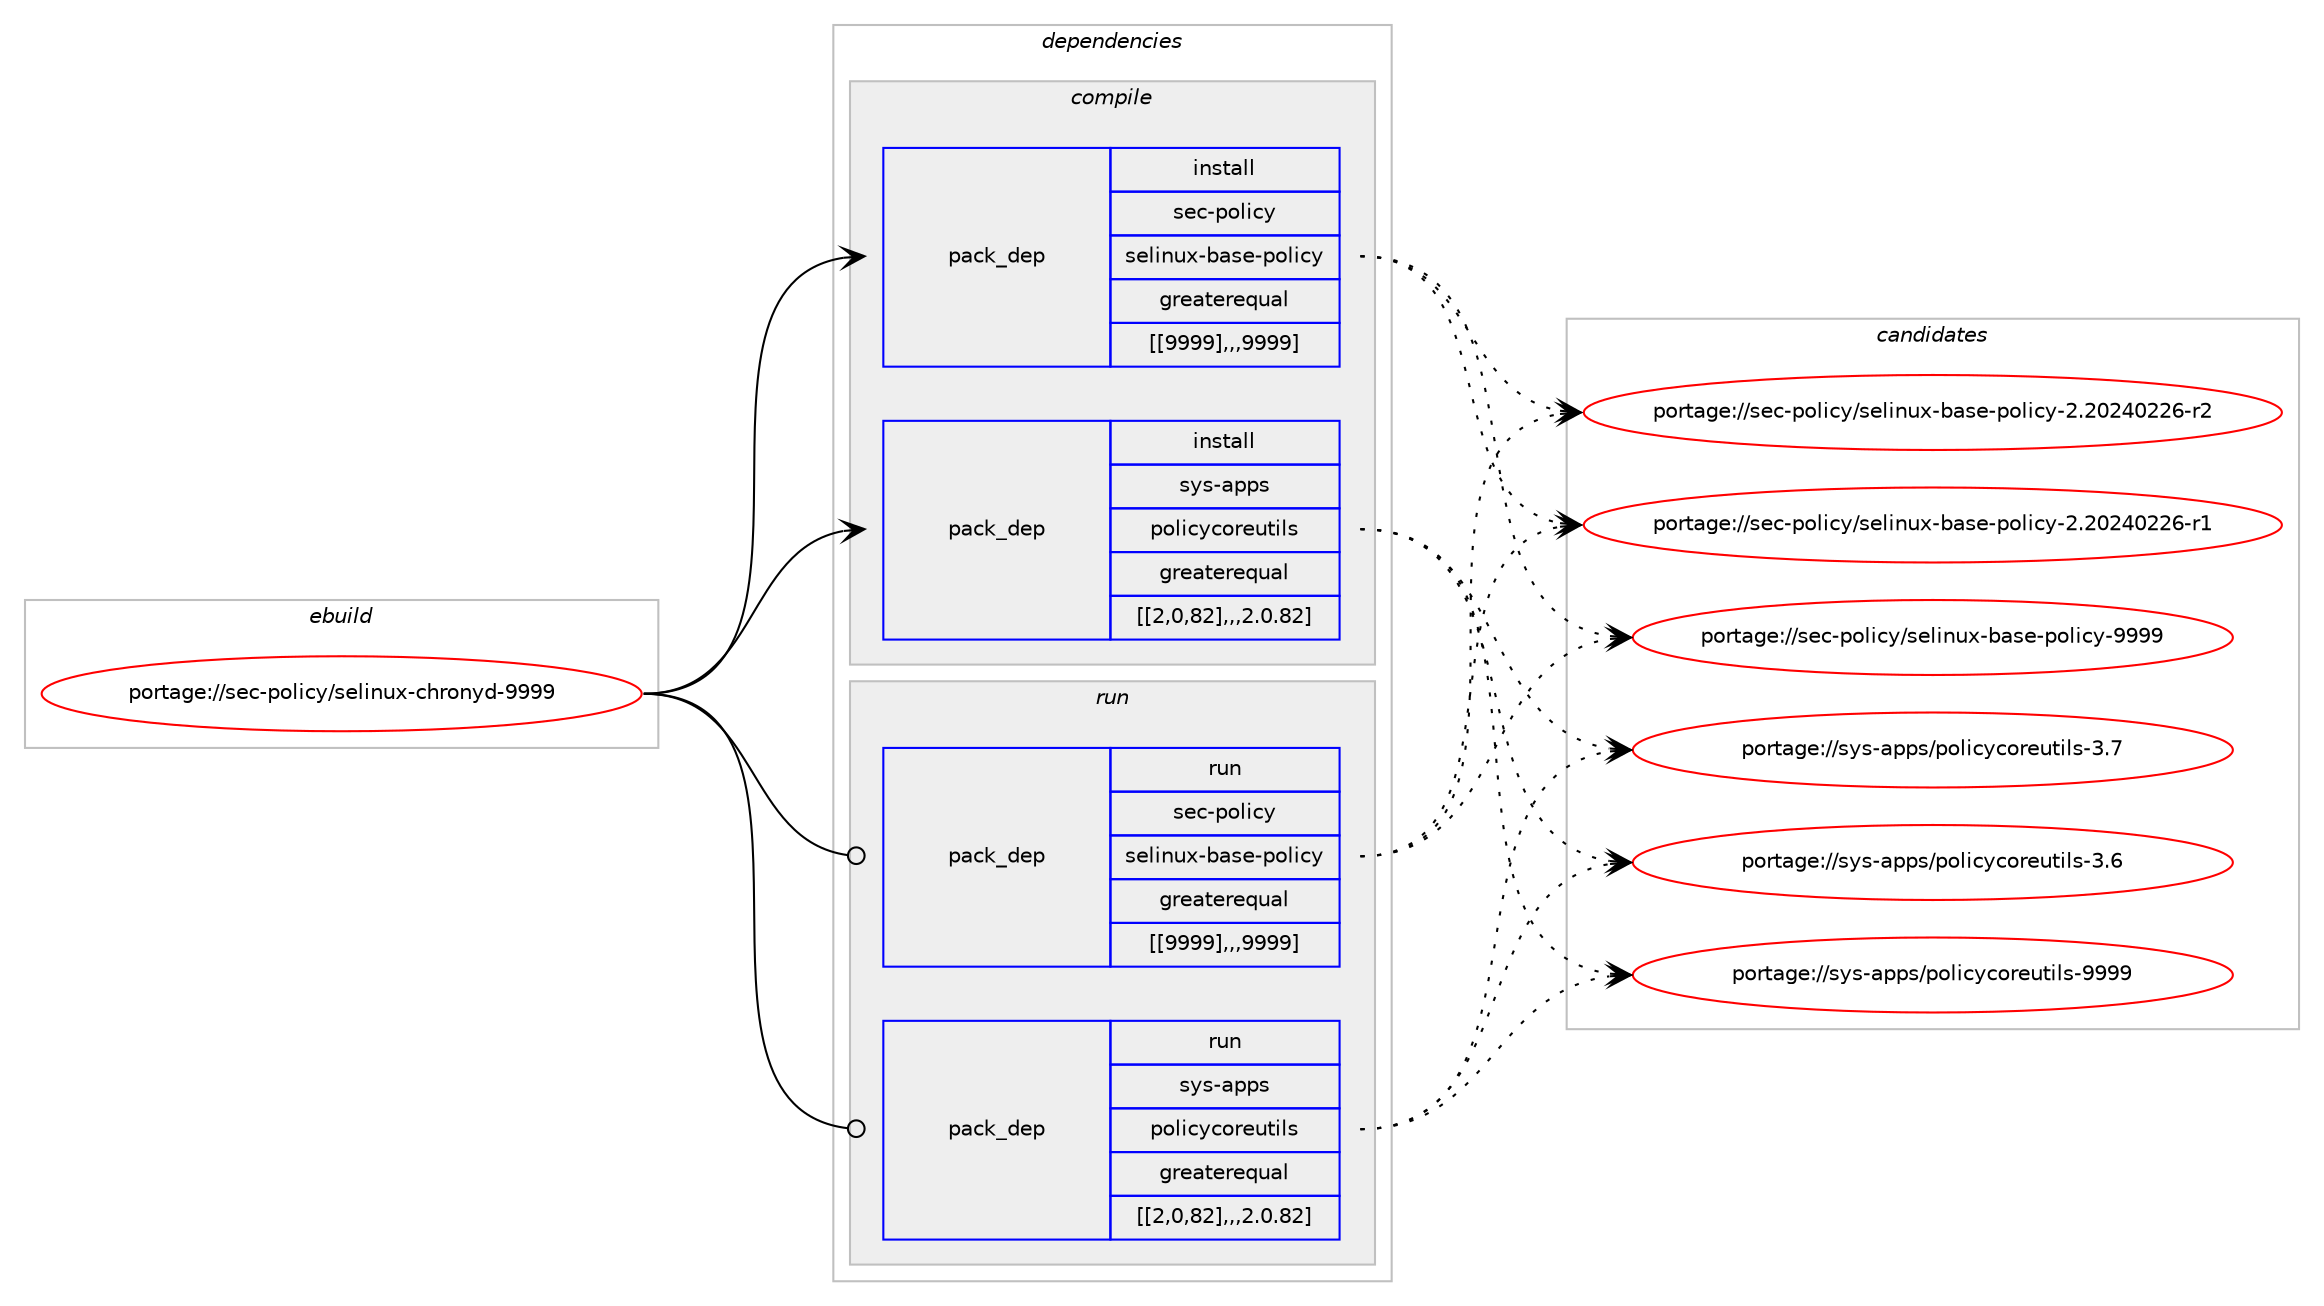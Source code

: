digraph prolog {

# *************
# Graph options
# *************

newrank=true;
concentrate=true;
compound=true;
graph [rankdir=LR,fontname=Helvetica,fontsize=10,ranksep=1.5];#, ranksep=2.5, nodesep=0.2];
edge  [arrowhead=vee];
node  [fontname=Helvetica,fontsize=10];

# **********
# The ebuild
# **********

subgraph cluster_leftcol {
color=gray;
label=<<i>ebuild</i>>;
id [label="portage://sec-policy/selinux-chronyd-9999", color=red, width=4, href="../sec-policy/selinux-chronyd-9999.svg"];
}

# ****************
# The dependencies
# ****************

subgraph cluster_midcol {
color=gray;
label=<<i>dependencies</i>>;
subgraph cluster_compile {
fillcolor="#eeeeee";
style=filled;
label=<<i>compile</i>>;
subgraph pack313839 {
dependency431062 [label=<<TABLE BORDER="0" CELLBORDER="1" CELLSPACING="0" CELLPADDING="4" WIDTH="220"><TR><TD ROWSPAN="6" CELLPADDING="30">pack_dep</TD></TR><TR><TD WIDTH="110">install</TD></TR><TR><TD>sec-policy</TD></TR><TR><TD>selinux-base-policy</TD></TR><TR><TD>greaterequal</TD></TR><TR><TD>[[9999],,,9999]</TD></TR></TABLE>>, shape=none, color=blue];
}
id:e -> dependency431062:w [weight=20,style="solid",arrowhead="vee"];
subgraph pack313840 {
dependency431063 [label=<<TABLE BORDER="0" CELLBORDER="1" CELLSPACING="0" CELLPADDING="4" WIDTH="220"><TR><TD ROWSPAN="6" CELLPADDING="30">pack_dep</TD></TR><TR><TD WIDTH="110">install</TD></TR><TR><TD>sys-apps</TD></TR><TR><TD>policycoreutils</TD></TR><TR><TD>greaterequal</TD></TR><TR><TD>[[2,0,82],,,2.0.82]</TD></TR></TABLE>>, shape=none, color=blue];
}
id:e -> dependency431063:w [weight=20,style="solid",arrowhead="vee"];
}
subgraph cluster_compileandrun {
fillcolor="#eeeeee";
style=filled;
label=<<i>compile and run</i>>;
}
subgraph cluster_run {
fillcolor="#eeeeee";
style=filled;
label=<<i>run</i>>;
subgraph pack313841 {
dependency431064 [label=<<TABLE BORDER="0" CELLBORDER="1" CELLSPACING="0" CELLPADDING="4" WIDTH="220"><TR><TD ROWSPAN="6" CELLPADDING="30">pack_dep</TD></TR><TR><TD WIDTH="110">run</TD></TR><TR><TD>sec-policy</TD></TR><TR><TD>selinux-base-policy</TD></TR><TR><TD>greaterequal</TD></TR><TR><TD>[[9999],,,9999]</TD></TR></TABLE>>, shape=none, color=blue];
}
id:e -> dependency431064:w [weight=20,style="solid",arrowhead="odot"];
subgraph pack313842 {
dependency431065 [label=<<TABLE BORDER="0" CELLBORDER="1" CELLSPACING="0" CELLPADDING="4" WIDTH="220"><TR><TD ROWSPAN="6" CELLPADDING="30">pack_dep</TD></TR><TR><TD WIDTH="110">run</TD></TR><TR><TD>sys-apps</TD></TR><TR><TD>policycoreutils</TD></TR><TR><TD>greaterequal</TD></TR><TR><TD>[[2,0,82],,,2.0.82]</TD></TR></TABLE>>, shape=none, color=blue];
}
id:e -> dependency431065:w [weight=20,style="solid",arrowhead="odot"];
}
}

# **************
# The candidates
# **************

subgraph cluster_choices {
rank=same;
color=gray;
label=<<i>candidates</i>>;

subgraph choice313839 {
color=black;
nodesep=1;
choice1151019945112111108105991214711510110810511011712045989711510145112111108105991214557575757 [label="portage://sec-policy/selinux-base-policy-9999", color=red, width=4,href="../sec-policy/selinux-base-policy-9999.svg"];
choice11510199451121111081059912147115101108105110117120459897115101451121111081059912145504650485052485050544511450 [label="portage://sec-policy/selinux-base-policy-2.20240226-r2", color=red, width=4,href="../sec-policy/selinux-base-policy-2.20240226-r2.svg"];
choice11510199451121111081059912147115101108105110117120459897115101451121111081059912145504650485052485050544511449 [label="portage://sec-policy/selinux-base-policy-2.20240226-r1", color=red, width=4,href="../sec-policy/selinux-base-policy-2.20240226-r1.svg"];
dependency431062:e -> choice1151019945112111108105991214711510110810511011712045989711510145112111108105991214557575757:w [style=dotted,weight="100"];
dependency431062:e -> choice11510199451121111081059912147115101108105110117120459897115101451121111081059912145504650485052485050544511450:w [style=dotted,weight="100"];
dependency431062:e -> choice11510199451121111081059912147115101108105110117120459897115101451121111081059912145504650485052485050544511449:w [style=dotted,weight="100"];
}
subgraph choice313840 {
color=black;
nodesep=1;
choice11512111545971121121154711211110810599121991111141011171161051081154557575757 [label="portage://sys-apps/policycoreutils-9999", color=red, width=4,href="../sys-apps/policycoreutils-9999.svg"];
choice115121115459711211211547112111108105991219911111410111711610510811545514655 [label="portage://sys-apps/policycoreutils-3.7", color=red, width=4,href="../sys-apps/policycoreutils-3.7.svg"];
choice115121115459711211211547112111108105991219911111410111711610510811545514654 [label="portage://sys-apps/policycoreutils-3.6", color=red, width=4,href="../sys-apps/policycoreutils-3.6.svg"];
dependency431063:e -> choice11512111545971121121154711211110810599121991111141011171161051081154557575757:w [style=dotted,weight="100"];
dependency431063:e -> choice115121115459711211211547112111108105991219911111410111711610510811545514655:w [style=dotted,weight="100"];
dependency431063:e -> choice115121115459711211211547112111108105991219911111410111711610510811545514654:w [style=dotted,weight="100"];
}
subgraph choice313841 {
color=black;
nodesep=1;
choice1151019945112111108105991214711510110810511011712045989711510145112111108105991214557575757 [label="portage://sec-policy/selinux-base-policy-9999", color=red, width=4,href="../sec-policy/selinux-base-policy-9999.svg"];
choice11510199451121111081059912147115101108105110117120459897115101451121111081059912145504650485052485050544511450 [label="portage://sec-policy/selinux-base-policy-2.20240226-r2", color=red, width=4,href="../sec-policy/selinux-base-policy-2.20240226-r2.svg"];
choice11510199451121111081059912147115101108105110117120459897115101451121111081059912145504650485052485050544511449 [label="portage://sec-policy/selinux-base-policy-2.20240226-r1", color=red, width=4,href="../sec-policy/selinux-base-policy-2.20240226-r1.svg"];
dependency431064:e -> choice1151019945112111108105991214711510110810511011712045989711510145112111108105991214557575757:w [style=dotted,weight="100"];
dependency431064:e -> choice11510199451121111081059912147115101108105110117120459897115101451121111081059912145504650485052485050544511450:w [style=dotted,weight="100"];
dependency431064:e -> choice11510199451121111081059912147115101108105110117120459897115101451121111081059912145504650485052485050544511449:w [style=dotted,weight="100"];
}
subgraph choice313842 {
color=black;
nodesep=1;
choice11512111545971121121154711211110810599121991111141011171161051081154557575757 [label="portage://sys-apps/policycoreutils-9999", color=red, width=4,href="../sys-apps/policycoreutils-9999.svg"];
choice115121115459711211211547112111108105991219911111410111711610510811545514655 [label="portage://sys-apps/policycoreutils-3.7", color=red, width=4,href="../sys-apps/policycoreutils-3.7.svg"];
choice115121115459711211211547112111108105991219911111410111711610510811545514654 [label="portage://sys-apps/policycoreutils-3.6", color=red, width=4,href="../sys-apps/policycoreutils-3.6.svg"];
dependency431065:e -> choice11512111545971121121154711211110810599121991111141011171161051081154557575757:w [style=dotted,weight="100"];
dependency431065:e -> choice115121115459711211211547112111108105991219911111410111711610510811545514655:w [style=dotted,weight="100"];
dependency431065:e -> choice115121115459711211211547112111108105991219911111410111711610510811545514654:w [style=dotted,weight="100"];
}
}

}
